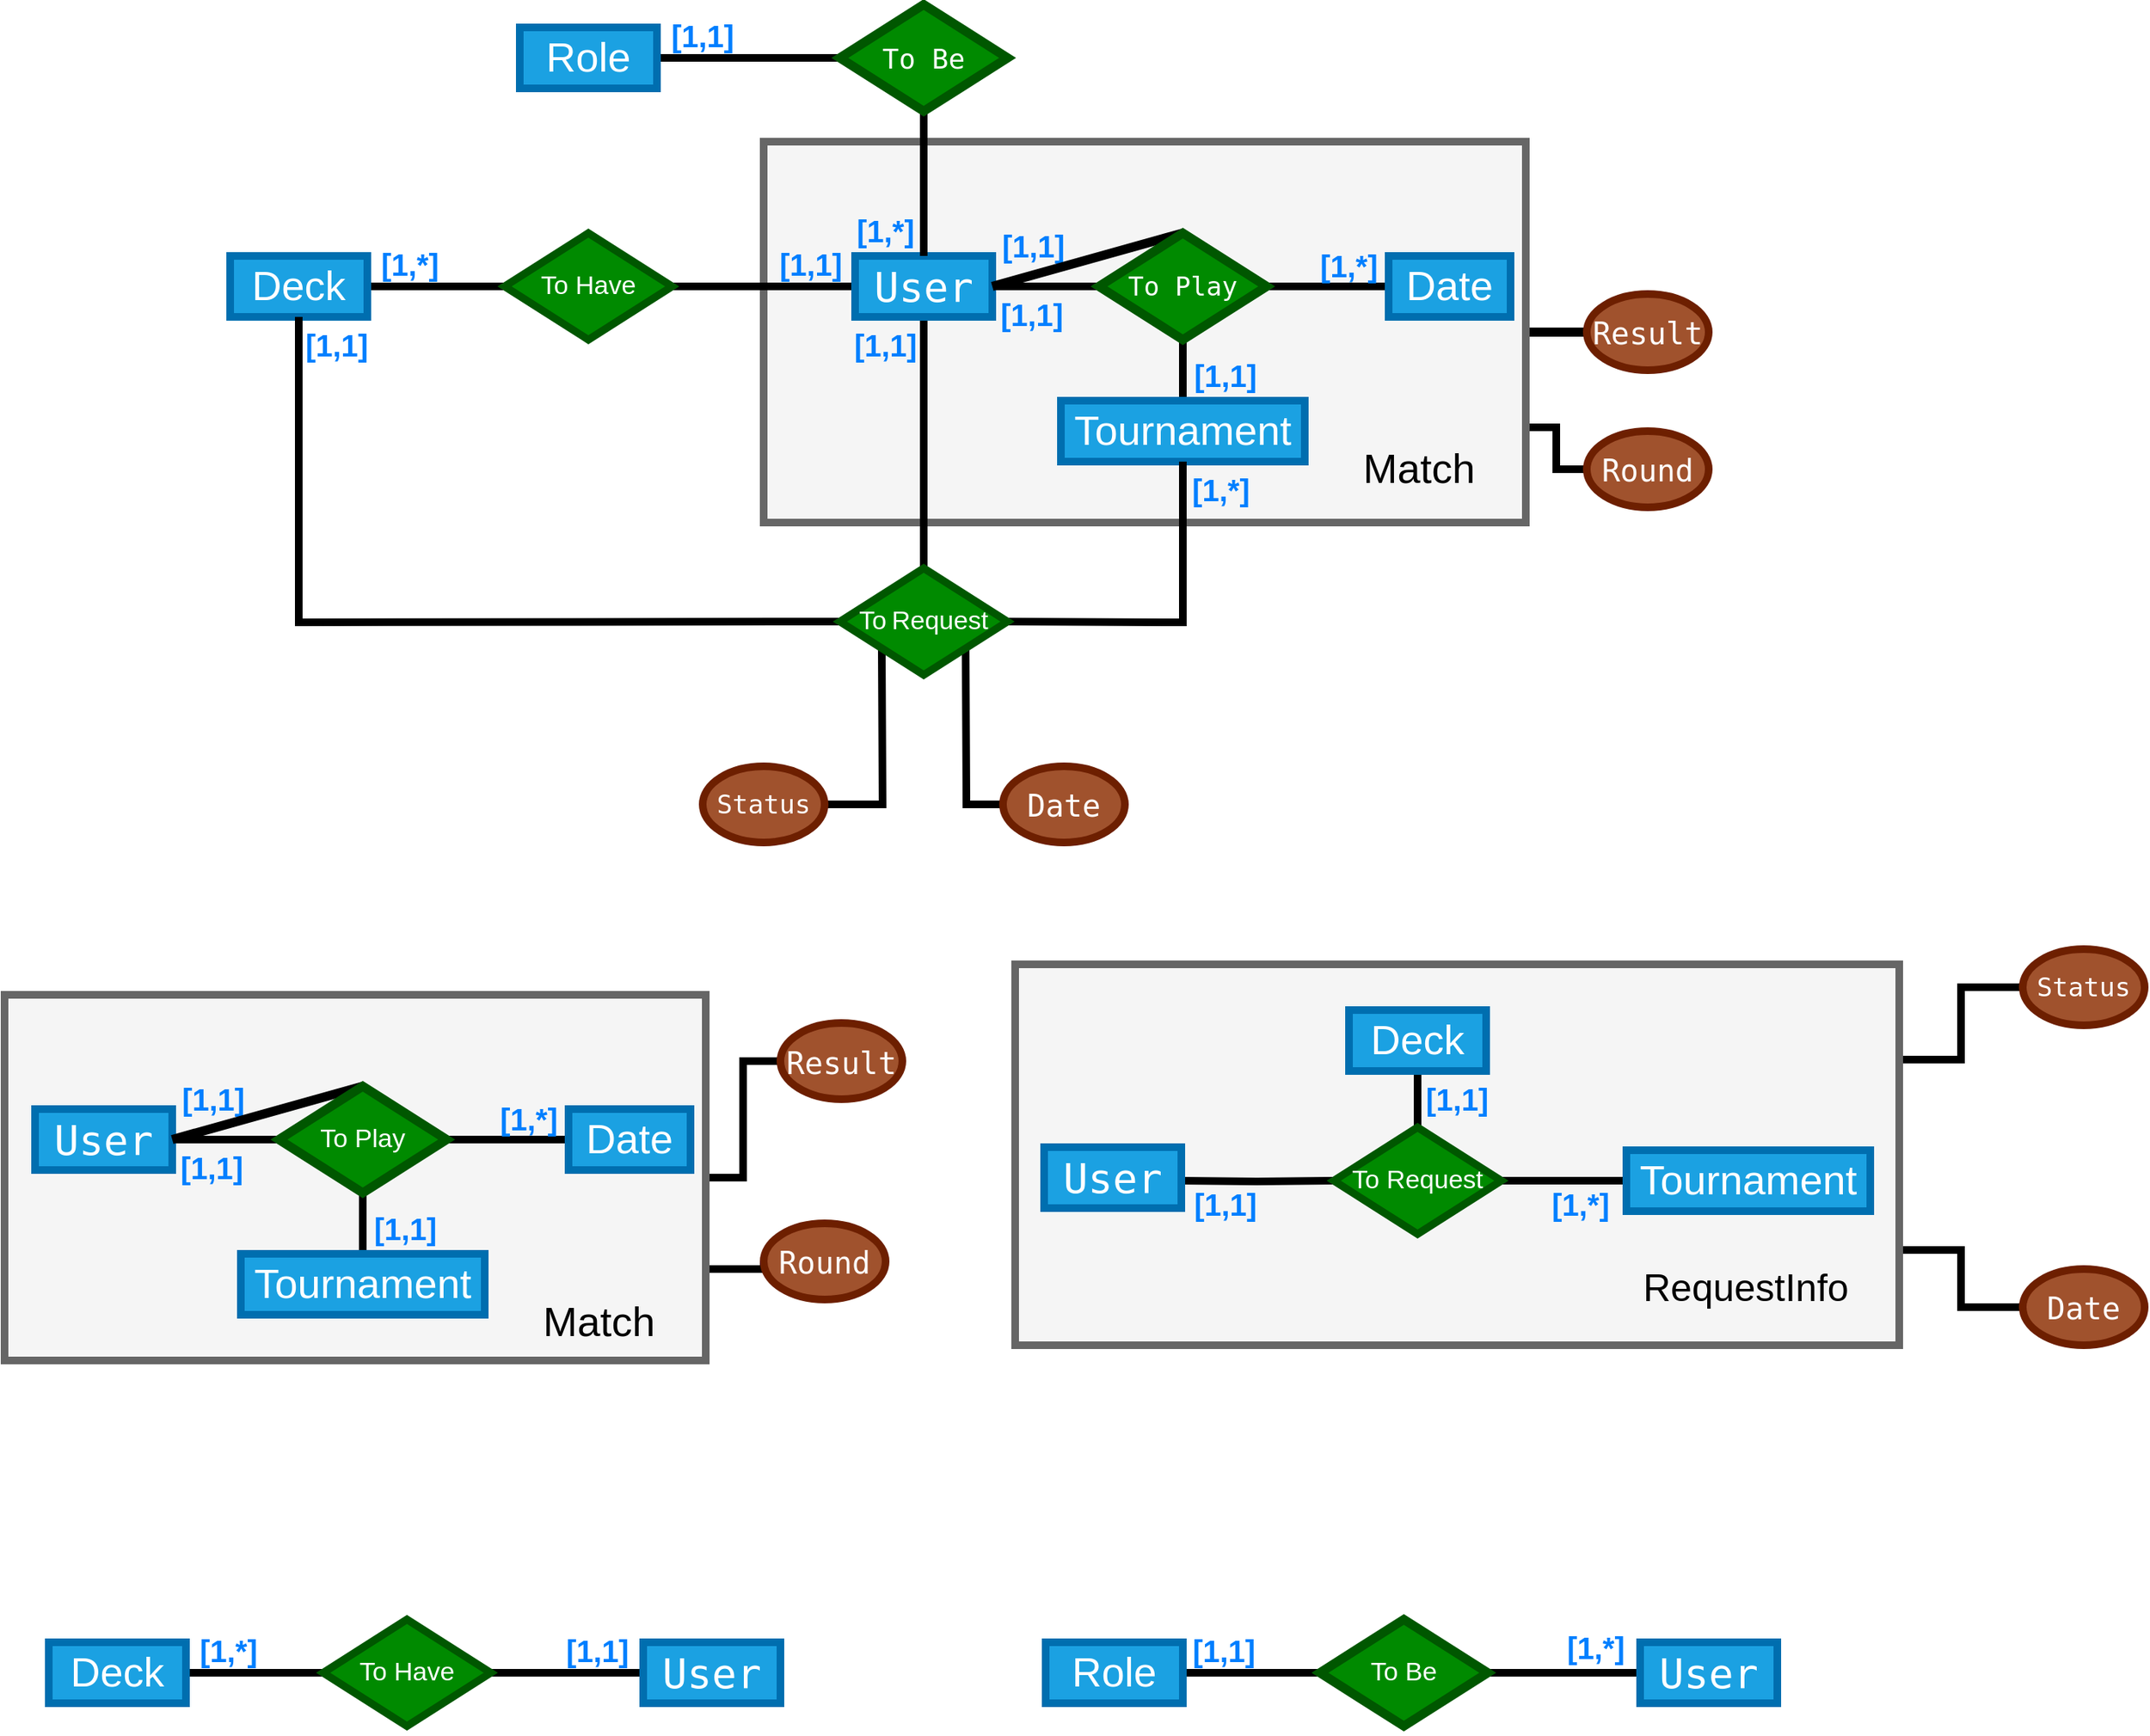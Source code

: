 <mxfile version="21.8.2" type="github">
  <diagram name="Página-1" id="507ssJq4naJnl4tNUfq0">
    <mxGraphModel dx="3405" dy="1400" grid="1" gridSize="10" guides="1" tooltips="1" connect="1" arrows="1" fold="1" page="1" pageScale="1" pageWidth="827" pageHeight="1169" math="0" shadow="0">
      <root>
        <mxCell id="0" />
        <mxCell id="1" parent="0" />
        <mxCell id="ju82WPJQELYJs9G-tPqT-4" style="edgeStyle=orthogonalEdgeStyle;rounded=0;orthogonalLoop=1;jettySize=auto;html=1;exitX=1;exitY=0.5;exitDx=0;exitDy=0;entryX=0;entryY=0.5;entryDx=0;entryDy=0;strokeWidth=6;endArrow=none;endFill=0;" parent="1" source="hcqY7P8i4j6jx_X3Lm_S-1" edge="1">
          <mxGeometry relative="1" as="geometry">
            <mxPoint x="345.0" y="315.0" as="targetPoint" />
          </mxGeometry>
        </mxCell>
        <mxCell id="ju82WPJQELYJs9G-tPqT-6" style="edgeStyle=orthogonalEdgeStyle;rounded=0;orthogonalLoop=1;jettySize=auto;html=1;exitX=1;exitY=0.75;exitDx=0;exitDy=0;entryX=0;entryY=0.5;entryDx=0;entryDy=0;strokeWidth=5;endArrow=none;endFill=0;" parent="1" source="hcqY7P8i4j6jx_X3Lm_S-1" target="hcqY7P8i4j6jx_X3Lm_S-119" edge="1">
          <mxGeometry relative="1" as="geometry" />
        </mxCell>
        <mxCell id="hcqY7P8i4j6jx_X3Lm_S-1" value="" style="rounded=0;whiteSpace=wrap;html=1;fillColor=#f5f5f5;fontColor=#333333;strokeColor=#666666;strokeWidth=5;" parent="1" vertex="1">
          <mxGeometry x="-195" y="190" width="500" height="250" as="geometry" />
        </mxCell>
        <mxCell id="hcqY7P8i4j6jx_X3Lm_S-33" style="edgeStyle=orthogonalEdgeStyle;rounded=0;orthogonalLoop=1;jettySize=auto;html=1;exitX=1;exitY=0.5;exitDx=0;exitDy=0;entryX=0;entryY=0.5;entryDx=0;entryDy=0;strokeWidth=5;endArrow=none;endFill=0;" parent="1" source="hcqY7P8i4j6jx_X3Lm_S-2" target="hcqY7P8i4j6jx_X3Lm_S-30" edge="1">
          <mxGeometry relative="1" as="geometry" />
        </mxCell>
        <mxCell id="hcqY7P8i4j6jx_X3Lm_S-2" value="&lt;font style=&quot;font-size: 27px;&quot;&gt;Deck&lt;/font&gt;" style="rounded=0;whiteSpace=wrap;html=1;fillColor=#1ba1e2;strokeColor=#006EAF;fontColor=#ffffff;strokeWidth=5;" parent="1" vertex="1">
          <mxGeometry x="-545" y="265" width="90" height="40" as="geometry" />
        </mxCell>
        <mxCell id="m84s4OXWv2M9TysQhL6w-13" value="" style="edgeStyle=orthogonalEdgeStyle;rounded=0;orthogonalLoop=1;jettySize=auto;html=1;endArrow=none;endFill=0;strokeWidth=5;" parent="1" source="hcqY7P8i4j6jx_X3Lm_S-3" target="m84s4OXWv2M9TysQhL6w-12" edge="1">
          <mxGeometry relative="1" as="geometry" />
        </mxCell>
        <mxCell id="hcqY7P8i4j6jx_X3Lm_S-3" value="&lt;font style=&quot;font-size: 27px;&quot;&gt;Tournament&lt;/font&gt;" style="rounded=0;whiteSpace=wrap;html=1;fillColor=#1ba1e2;strokeColor=#006EAF;fontColor=#ffffff;strokeWidth=5;" parent="1" vertex="1">
          <mxGeometry y="360" width="160" height="40" as="geometry" />
        </mxCell>
        <mxCell id="hcqY7P8i4j6jx_X3Lm_S-31" style="edgeStyle=orthogonalEdgeStyle;rounded=0;orthogonalLoop=1;jettySize=auto;html=1;exitX=0;exitY=0.5;exitDx=0;exitDy=0;entryX=1;entryY=0.5;entryDx=0;entryDy=0;strokeWidth=5;endArrow=none;endFill=0;" parent="1" source="hcqY7P8i4j6jx_X3Lm_S-4" target="hcqY7P8i4j6jx_X3Lm_S-30" edge="1">
          <mxGeometry relative="1" as="geometry" />
        </mxCell>
        <mxCell id="m84s4OXWv2M9TysQhL6w-10" value="" style="edgeStyle=orthogonalEdgeStyle;rounded=0;orthogonalLoop=1;jettySize=auto;html=1;endArrow=none;endFill=0;strokeWidth=5;" parent="1" source="hcqY7P8i4j6jx_X3Lm_S-4" edge="1">
          <mxGeometry relative="1" as="geometry">
            <mxPoint x="25" y="285.0" as="targetPoint" />
          </mxGeometry>
        </mxCell>
        <mxCell id="m84s4OXWv2M9TysQhL6w-28" style="edgeStyle=orthogonalEdgeStyle;rounded=0;orthogonalLoop=1;jettySize=auto;html=1;exitX=0.5;exitY=1;exitDx=0;exitDy=0;endArrow=none;endFill=0;strokeWidth=5;" parent="1" source="hcqY7P8i4j6jx_X3Lm_S-4" edge="1">
          <mxGeometry relative="1" as="geometry">
            <mxPoint x="-90" y="470" as="targetPoint" />
          </mxGeometry>
        </mxCell>
        <mxCell id="hcqY7P8i4j6jx_X3Lm_S-4" value="&lt;pre dir=&quot;ltr&quot; style=&quot;text-align: left; line-height: 100%; font-size: 27px;&quot; id=&quot;tw-target-text&quot; data-placeholder=&quot;Traducción&quot; class=&quot;tw-data-text tw-text-large tw-ta&quot;&gt;&lt;font style=&quot;font-size: 27px;&quot;&gt;User&lt;/font&gt;&lt;/pre&gt;" style="rounded=0;whiteSpace=wrap;html=1;fillColor=#1ba1e2;strokeColor=#006EAF;fontColor=#ffffff;strokeWidth=5;" parent="1" vertex="1">
          <mxGeometry x="-135" y="265" width="90" height="40" as="geometry" />
        </mxCell>
        <mxCell id="m84s4OXWv2M9TysQhL6w-8" style="edgeStyle=orthogonalEdgeStyle;rounded=0;orthogonalLoop=1;jettySize=auto;html=1;entryX=1;entryY=0.5;entryDx=0;entryDy=0;endArrow=none;endFill=0;strokeWidth=5;" parent="1" source="hcqY7P8i4j6jx_X3Lm_S-8" edge="1">
          <mxGeometry relative="1" as="geometry">
            <mxPoint x="135" y="285.0" as="targetPoint" />
          </mxGeometry>
        </mxCell>
        <mxCell id="hcqY7P8i4j6jx_X3Lm_S-8" value="&lt;font style=&quot;font-size: 27px;&quot;&gt;Date&lt;/font&gt;" style="rounded=0;whiteSpace=wrap;html=1;fillColor=#1ba1e2;strokeColor=#006EAF;fontColor=#ffffff;perimeterSpacing=0;strokeWidth=5;" parent="1" vertex="1">
          <mxGeometry x="215" y="265" width="80" height="40" as="geometry" />
        </mxCell>
        <mxCell id="hcqY7P8i4j6jx_X3Lm_S-19" style="edgeStyle=orthogonalEdgeStyle;rounded=0;orthogonalLoop=1;jettySize=auto;html=1;exitX=1;exitY=0.5;exitDx=0;exitDy=0;entryX=1;entryY=0.5;entryDx=0;entryDy=0;" parent="1" edge="1">
          <mxGeometry relative="1" as="geometry">
            <mxPoint x="150" y="285" as="sourcePoint" />
            <mxPoint x="150" y="285" as="targetPoint" />
          </mxGeometry>
        </mxCell>
        <mxCell id="hcqY7P8i4j6jx_X3Lm_S-16" style="edgeStyle=orthogonalEdgeStyle;rounded=0;orthogonalLoop=1;jettySize=auto;html=1;exitX=0.5;exitY=1;exitDx=0;exitDy=0;" parent="1" edge="1">
          <mxGeometry relative="1" as="geometry">
            <mxPoint x="95" y="320" as="sourcePoint" />
            <mxPoint x="95" y="320" as="targetPoint" />
          </mxGeometry>
        </mxCell>
        <mxCell id="hcqY7P8i4j6jx_X3Lm_S-22" style="edgeStyle=orthogonalEdgeStyle;rounded=0;orthogonalLoop=1;jettySize=auto;html=1;exitX=0.5;exitY=1;exitDx=0;exitDy=0;" parent="1" source="hcqY7P8i4j6jx_X3Lm_S-1" target="hcqY7P8i4j6jx_X3Lm_S-1" edge="1">
          <mxGeometry relative="1" as="geometry" />
        </mxCell>
        <mxCell id="hcqY7P8i4j6jx_X3Lm_S-24" value="&lt;font style=&quot;font-size: 27px;&quot;&gt;Match&lt;/font&gt;" style="text;html=1;strokeColor=none;fillColor=none;align=center;verticalAlign=middle;whiteSpace=wrap;rounded=0;" parent="1" vertex="1">
          <mxGeometry x="205" y="390" width="60" height="30" as="geometry" />
        </mxCell>
        <mxCell id="hcqY7P8i4j6jx_X3Lm_S-30" value="&lt;font style=&quot;font-size: 17px;&quot;&gt;To Have&lt;/font&gt;" style="rhombus;whiteSpace=wrap;html=1;fillColor=#008a00;fontColor=#ffffff;strokeColor=#005700;strokeWidth=5;" parent="1" vertex="1">
          <mxGeometry x="-365" y="250" width="110" height="70" as="geometry" />
        </mxCell>
        <mxCell id="m84s4OXWv2M9TysQhL6w-22" style="edgeStyle=orthogonalEdgeStyle;rounded=0;orthogonalLoop=1;jettySize=auto;html=1;exitX=1;exitY=0.5;exitDx=0;exitDy=0;entryX=0.5;entryY=1;entryDx=0;entryDy=0;endArrow=none;endFill=0;strokeWidth=5;" parent="1" target="hcqY7P8i4j6jx_X3Lm_S-3" edge="1">
          <mxGeometry relative="1" as="geometry">
            <mxPoint x="-35" y="505" as="sourcePoint" />
          </mxGeometry>
        </mxCell>
        <mxCell id="m84s4OXWv2M9TysQhL6w-27" style="edgeStyle=orthogonalEdgeStyle;rounded=0;orthogonalLoop=1;jettySize=auto;html=1;exitX=0;exitY=0.5;exitDx=0;exitDy=0;entryX=0.5;entryY=1;entryDx=0;entryDy=0;strokeWidth=5;endArrow=none;endFill=0;" parent="1" target="hcqY7P8i4j6jx_X3Lm_S-2" edge="1">
          <mxGeometry relative="1" as="geometry">
            <mxPoint x="-145" y="505" as="sourcePoint" />
          </mxGeometry>
        </mxCell>
        <mxCell id="hcqY7P8i4j6jx_X3Lm_S-119" value="&lt;pre dir=&quot;ltr&quot; style=&quot;text-align:left&quot; id=&quot;tw-target-text&quot; data-placeholder=&quot;Traducción&quot; class=&quot;tw-data-text tw-text-large tw-ta&quot;&gt;&lt;span style=&quot;font-size: 20px;&quot; lang=&quot;en&quot; class=&quot;Y2IQFc&quot;&gt;Round&lt;/span&gt;&lt;/pre&gt;" style="ellipse;whiteSpace=wrap;html=1;fillColor=#a0522d;strokeColor=#6D1F00;fontColor=#ffffff;strokeWidth=5;" parent="1" vertex="1">
          <mxGeometry x="345" y="380" width="80" height="50" as="geometry" />
        </mxCell>
        <mxCell id="ju82WPJQELYJs9G-tPqT-9" value="&lt;b&gt;&lt;font color=&quot;#007fff&quot; style=&quot;font-size: 20px;&quot;&gt;[1,1]&lt;/font&gt;&lt;/b&gt;" style="text;html=1;strokeColor=none;fillColor=none;align=center;verticalAlign=middle;whiteSpace=wrap;rounded=0;" parent="1" vertex="1">
          <mxGeometry x="-184" y="260" width="40" height="20" as="geometry" />
        </mxCell>
        <mxCell id="ju82WPJQELYJs9G-tPqT-12" value="&lt;b&gt;&lt;font color=&quot;#007fff&quot; style=&quot;font-size: 20px;&quot;&gt;[1,*]&lt;/font&gt;&lt;/b&gt;" style="text;html=1;strokeColor=none;fillColor=none;align=center;verticalAlign=middle;whiteSpace=wrap;rounded=0;" parent="1" vertex="1">
          <mxGeometry x="-447" y="260" width="40" height="20" as="geometry" />
        </mxCell>
        <mxCell id="ju82WPJQELYJs9G-tPqT-13" value="&lt;b&gt;&lt;font color=&quot;#007fff&quot; style=&quot;font-size: 20px;&quot;&gt;[1,1]&lt;/font&gt;&lt;/b&gt;" style="text;html=1;strokeColor=none;fillColor=none;align=center;verticalAlign=middle;whiteSpace=wrap;rounded=0;" parent="1" vertex="1">
          <mxGeometry x="-39" y="293" width="40" height="20" as="geometry" />
        </mxCell>
        <mxCell id="ju82WPJQELYJs9G-tPqT-14" value="&lt;b&gt;&lt;font color=&quot;#007fff&quot; style=&quot;font-size: 20px;&quot;&gt;[1,1]&lt;/font&gt;&lt;/b&gt;" style="text;html=1;strokeColor=none;fillColor=none;align=center;verticalAlign=middle;whiteSpace=wrap;rounded=0;" parent="1" vertex="1">
          <mxGeometry x="-38" y="248" width="40" height="20" as="geometry" />
        </mxCell>
        <mxCell id="ju82WPJQELYJs9G-tPqT-15" value="&lt;b&gt;&lt;font color=&quot;#007fff&quot; style=&quot;font-size: 20px;&quot;&gt;[1,*]&lt;/font&gt;&lt;/b&gt;" style="text;html=1;strokeColor=none;fillColor=none;align=center;verticalAlign=middle;whiteSpace=wrap;rounded=0;" parent="1" vertex="1">
          <mxGeometry x="169" y="258.5" width="40" height="25" as="geometry" />
        </mxCell>
        <mxCell id="ju82WPJQELYJs9G-tPqT-18" value="&lt;b&gt;&lt;font color=&quot;#007fff&quot; style=&quot;font-size: 20px;&quot;&gt;[1,1]&lt;/font&gt;&lt;/b&gt;" style="text;html=1;strokeColor=none;fillColor=none;align=center;verticalAlign=middle;whiteSpace=wrap;rounded=0;" parent="1" vertex="1">
          <mxGeometry x="88" y="333" width="40" height="20" as="geometry" />
        </mxCell>
        <mxCell id="m84s4OXWv2M9TysQhL6w-11" value="" style="endArrow=none;html=1;rounded=0;entryX=0.5;entryY=0;entryDx=0;entryDy=0;exitX=1;exitY=0.5;exitDx=0;exitDy=0;targetPerimeterSpacing=1;strokeWidth=6;endSize=5;" parent="1" source="hcqY7P8i4j6jx_X3Lm_S-4" edge="1">
          <mxGeometry width="50" height="50" relative="1" as="geometry">
            <mxPoint x="45" y="330" as="sourcePoint" />
            <mxPoint x="80" y="250.0" as="targetPoint" />
          </mxGeometry>
        </mxCell>
        <mxCell id="m84s4OXWv2M9TysQhL6w-12" value="&lt;pre dir=&quot;ltr&quot; style=&quot;text-align: left; font-size: 17px;&quot; id=&quot;tw-target-text&quot; data-placeholder=&quot;Traducción&quot; class=&quot;tw-data-text tw-text-large tw-ta&quot;&gt;To Play&lt;/pre&gt;" style="rhombus;whiteSpace=wrap;html=1;fillColor=#008a00;fontColor=#ffffff;strokeColor=#005700;strokeWidth=6;" parent="1" vertex="1">
          <mxGeometry x="25" y="250" width="110" height="70" as="geometry" />
        </mxCell>
        <mxCell id="m84s4OXWv2M9TysQhL6w-19" value="" style="edgeStyle=orthogonalEdgeStyle;rounded=0;orthogonalLoop=1;jettySize=auto;html=1;endSize=10;endArrow=none;endFill=0;strokeWidth=5;" parent="1" source="m84s4OXWv2M9TysQhL6w-15" target="m84s4OXWv2M9TysQhL6w-17" edge="1">
          <mxGeometry relative="1" as="geometry" />
        </mxCell>
        <mxCell id="m84s4OXWv2M9TysQhL6w-15" value="&lt;font style=&quot;font-size: 27px;&quot;&gt;Role&lt;/font&gt;" style="rounded=0;whiteSpace=wrap;html=1;fillColor=#1ba1e2;strokeColor=#006EAF;fontColor=#ffffff;strokeWidth=5;" parent="1" vertex="1">
          <mxGeometry x="-355" y="115" width="90" height="40" as="geometry" />
        </mxCell>
        <mxCell id="m84s4OXWv2M9TysQhL6w-18" value="" style="edgeStyle=orthogonalEdgeStyle;rounded=0;orthogonalLoop=1;jettySize=auto;html=1;strokeWidth=5;endArrow=none;endFill=0;" parent="1" source="m84s4OXWv2M9TysQhL6w-17" target="hcqY7P8i4j6jx_X3Lm_S-4" edge="1">
          <mxGeometry relative="1" as="geometry" />
        </mxCell>
        <mxCell id="m84s4OXWv2M9TysQhL6w-17" value="&lt;pre dir=&quot;ltr&quot; style=&quot;text-align:left&quot; id=&quot;tw-target-text&quot; data-placeholder=&quot;Traducción&quot; class=&quot;tw-data-text tw-text-large tw-ta&quot;&gt;&lt;font style=&quot;font-size: 18px;&quot;&gt;To Be&lt;/font&gt;&lt;/pre&gt;" style="rhombus;whiteSpace=wrap;html=1;fillColor=#008a00;fontColor=#ffffff;strokeColor=#005700;strokeWidth=6;" parent="1" vertex="1">
          <mxGeometry x="-145" y="100" width="110" height="70" as="geometry" />
        </mxCell>
        <mxCell id="m84s4OXWv2M9TysQhL6w-32" value="&lt;pre dir=&quot;ltr&quot; style=&quot;text-align: left; font-size: 11px;&quot; id=&quot;tw-target-text&quot; data-placeholder=&quot;Traducción&quot; class=&quot;tw-data-text tw-text-large tw-ta&quot;&gt;&lt;font style=&quot;font-size: 20px;&quot;&gt;Result&lt;/font&gt;&lt;/pre&gt;" style="ellipse;whiteSpace=wrap;html=1;fillColor=#a0522d;strokeColor=#6D1F00;fontColor=#ffffff;strokeWidth=5;" parent="1" vertex="1">
          <mxGeometry x="345" y="290" width="80" height="50" as="geometry" />
        </mxCell>
        <mxCell id="m84s4OXWv2M9TysQhL6w-40" style="edgeStyle=orthogonalEdgeStyle;rounded=0;orthogonalLoop=1;jettySize=auto;html=1;exitX=0;exitY=0.5;exitDx=0;exitDy=0;entryX=1;entryY=1;entryDx=0;entryDy=0;strokeWidth=5;endArrow=none;endFill=0;" parent="1" source="m84s4OXWv2M9TysQhL6w-33" edge="1">
          <mxGeometry relative="1" as="geometry">
            <mxPoint x="-62.5" y="522.5" as="targetPoint" />
          </mxGeometry>
        </mxCell>
        <mxCell id="m84s4OXWv2M9TysQhL6w-33" value="&lt;pre dir=&quot;ltr&quot; style=&quot;text-align: left; font-size: 11px;&quot; id=&quot;tw-target-text&quot; data-placeholder=&quot;Traducción&quot; class=&quot;tw-data-text tw-text-large tw-ta&quot;&gt;&lt;font style=&quot;font-size: 20px;&quot;&gt;Date&lt;/font&gt;&lt;/pre&gt;" style="ellipse;whiteSpace=wrap;html=1;fillColor=#a0522d;strokeColor=#6D1F00;fontColor=#ffffff;strokeWidth=5;" parent="1" vertex="1">
          <mxGeometry x="-38" y="600" width="80" height="50" as="geometry" />
        </mxCell>
        <mxCell id="m84s4OXWv2M9TysQhL6w-39" style="edgeStyle=orthogonalEdgeStyle;rounded=0;orthogonalLoop=1;jettySize=auto;html=1;exitX=1;exitY=0.5;exitDx=0;exitDy=0;entryX=0;entryY=1;entryDx=0;entryDy=0;endArrow=none;endFill=0;strokeWidth=5;" parent="1" source="m84s4OXWv2M9TysQhL6w-36" edge="1">
          <mxGeometry relative="1" as="geometry">
            <mxPoint x="-117.5" y="522.5" as="targetPoint" />
          </mxGeometry>
        </mxCell>
        <mxCell id="m84s4OXWv2M9TysQhL6w-36" value="&lt;pre dir=&quot;ltr&quot; style=&quot;text-align: left; font-size: 11px;&quot; id=&quot;tw-target-text&quot; data-placeholder=&quot;Traducción&quot; class=&quot;tw-data-text tw-text-large tw-ta&quot;&gt;&lt;font style=&quot;font-size: 17px;&quot;&gt;Status&lt;/font&gt;&lt;br&gt;&lt;/pre&gt;" style="ellipse;whiteSpace=wrap;html=1;fillColor=#a0522d;strokeColor=#6D1F00;fontColor=#ffffff;strokeWidth=5;" parent="1" vertex="1">
          <mxGeometry x="-235" y="600" width="80" height="50" as="geometry" />
        </mxCell>
        <mxCell id="m84s4OXWv2M9TysQhL6w-41" value="&lt;font style=&quot;font-size: 17px;&quot;&gt;To&lt;/font&gt; &lt;font style=&quot;font-size: 17px;&quot;&gt;Request&lt;/font&gt; " style="rhombus;whiteSpace=wrap;html=1;fillColor=#008a00;fontColor=#ffffff;strokeColor=#005700;strokeWidth=5;" parent="1" vertex="1">
          <mxGeometry x="-145" y="470" width="110" height="70" as="geometry" />
        </mxCell>
        <mxCell id="m84s4OXWv2M9TysQhL6w-42" value="&lt;b&gt;&lt;font color=&quot;#007fff&quot; style=&quot;font-size: 20px;&quot;&gt;[1,1]&lt;/font&gt;&lt;/b&gt;" style="text;html=1;strokeColor=none;fillColor=none;align=center;verticalAlign=middle;whiteSpace=wrap;rounded=0;" parent="1" vertex="1">
          <mxGeometry x="-255" y="110" width="40" height="20" as="geometry" />
        </mxCell>
        <mxCell id="m84s4OXWv2M9TysQhL6w-43" value="&lt;b&gt;&lt;font color=&quot;#007fff&quot; style=&quot;font-size: 20px;&quot;&gt;[1,*]&lt;/font&gt;&lt;/b&gt;" style="text;html=1;strokeColor=none;fillColor=none;align=center;verticalAlign=middle;whiteSpace=wrap;rounded=0;" parent="1" vertex="1">
          <mxGeometry x="-135" y="235" width="40" height="25" as="geometry" />
        </mxCell>
        <mxCell id="m84s4OXWv2M9TysQhL6w-44" value="&lt;b&gt;&lt;font color=&quot;#007fff&quot; style=&quot;font-size: 20px;&quot;&gt;[1,1]&lt;/font&gt;&lt;/b&gt;" style="text;html=1;strokeColor=none;fillColor=none;align=center;verticalAlign=middle;whiteSpace=wrap;rounded=0;" parent="1" vertex="1">
          <mxGeometry x="-135" y="313" width="40" height="20" as="geometry" />
        </mxCell>
        <mxCell id="m84s4OXWv2M9TysQhL6w-45" value="&lt;b&gt;&lt;font color=&quot;#007fff&quot; style=&quot;font-size: 20px;&quot;&gt;[1,*]&lt;/font&gt;&lt;/b&gt;" style="text;html=1;strokeColor=none;fillColor=none;align=center;verticalAlign=middle;whiteSpace=wrap;rounded=0;" parent="1" vertex="1">
          <mxGeometry x="85" y="405" width="40" height="25" as="geometry" />
        </mxCell>
        <mxCell id="m84s4OXWv2M9TysQhL6w-46" value="&lt;b&gt;&lt;font color=&quot;#007fff&quot; style=&quot;font-size: 20px;&quot;&gt;[1,1]&lt;/font&gt;&lt;/b&gt;" style="text;html=1;strokeColor=none;fillColor=none;align=center;verticalAlign=middle;whiteSpace=wrap;rounded=0;" parent="1" vertex="1">
          <mxGeometry x="-495" y="313" width="40" height="20" as="geometry" />
        </mxCell>
        <mxCell id="m84s4OXWv2M9TysQhL6w-51" style="edgeStyle=orthogonalEdgeStyle;rounded=0;orthogonalLoop=1;jettySize=auto;html=1;exitX=1;exitY=0.75;exitDx=0;exitDy=0;entryX=0;entryY=0.5;entryDx=0;entryDy=0;strokeWidth=5;endArrow=none;endFill=0;" parent="1" source="m84s4OXWv2M9TysQhL6w-52" target="m84s4OXWv2M9TysQhL6w-64" edge="1">
          <mxGeometry relative="1" as="geometry" />
        </mxCell>
        <mxCell id="m84s4OXWv2M9TysQhL6w-78" value="" style="edgeStyle=orthogonalEdgeStyle;rounded=0;orthogonalLoop=1;jettySize=auto;html=1;strokeWidth=5;endArrow=none;endFill=0;" parent="1" source="m84s4OXWv2M9TysQhL6w-52" target="m84s4OXWv2M9TysQhL6w-72" edge="1">
          <mxGeometry relative="1" as="geometry" />
        </mxCell>
        <mxCell id="m84s4OXWv2M9TysQhL6w-52" value="" style="rounded=0;whiteSpace=wrap;html=1;fillColor=#f5f5f5;fontColor=#333333;strokeColor=#666666;strokeWidth=5;" parent="1" vertex="1">
          <mxGeometry x="-693" y="750" width="460" height="240" as="geometry" />
        </mxCell>
        <mxCell id="m84s4OXWv2M9TysQhL6w-53" value="" style="edgeStyle=orthogonalEdgeStyle;rounded=0;orthogonalLoop=1;jettySize=auto;html=1;endArrow=none;endFill=0;strokeWidth=5;" parent="1" source="m84s4OXWv2M9TysQhL6w-54" target="m84s4OXWv2M9TysQhL6w-71" edge="1">
          <mxGeometry relative="1" as="geometry" />
        </mxCell>
        <mxCell id="m84s4OXWv2M9TysQhL6w-54" value="&lt;font style=&quot;font-size: 27px;&quot;&gt;Tournament&lt;/font&gt;" style="rounded=0;whiteSpace=wrap;html=1;fillColor=#1ba1e2;strokeColor=#006EAF;fontColor=#ffffff;strokeWidth=5;" parent="1" vertex="1">
          <mxGeometry x="-538" y="920" width="160" height="40" as="geometry" />
        </mxCell>
        <mxCell id="m84s4OXWv2M9TysQhL6w-55" value="" style="edgeStyle=orthogonalEdgeStyle;rounded=0;orthogonalLoop=1;jettySize=auto;html=1;endArrow=none;endFill=0;strokeWidth=5;" parent="1" source="m84s4OXWv2M9TysQhL6w-56" edge="1">
          <mxGeometry relative="1" as="geometry">
            <mxPoint x="-513" y="845" as="targetPoint" />
          </mxGeometry>
        </mxCell>
        <mxCell id="m84s4OXWv2M9TysQhL6w-56" value="&lt;pre dir=&quot;ltr&quot; style=&quot;text-align: left; line-height: 100%; font-size: 27px;&quot; id=&quot;tw-target-text&quot; data-placeholder=&quot;Traducción&quot; class=&quot;tw-data-text tw-text-large tw-ta&quot;&gt;&lt;font style=&quot;font-size: 27px;&quot;&gt;User&lt;/font&gt;&lt;/pre&gt;" style="rounded=0;whiteSpace=wrap;html=1;fillColor=#1ba1e2;strokeColor=#006EAF;fontColor=#ffffff;strokeWidth=5;" parent="1" vertex="1">
          <mxGeometry x="-673" y="825" width="90" height="40" as="geometry" />
        </mxCell>
        <mxCell id="m84s4OXWv2M9TysQhL6w-57" style="edgeStyle=orthogonalEdgeStyle;rounded=0;orthogonalLoop=1;jettySize=auto;html=1;entryX=1;entryY=0.5;entryDx=0;entryDy=0;endArrow=none;endFill=0;strokeWidth=5;" parent="1" source="m84s4OXWv2M9TysQhL6w-58" edge="1">
          <mxGeometry relative="1" as="geometry">
            <mxPoint x="-403" y="845" as="targetPoint" />
          </mxGeometry>
        </mxCell>
        <mxCell id="m84s4OXWv2M9TysQhL6w-58" value="&lt;font style=&quot;font-size: 27px;&quot;&gt;Date&lt;/font&gt;" style="rounded=0;whiteSpace=wrap;html=1;fillColor=#1ba1e2;strokeColor=#006EAF;fontColor=#ffffff;perimeterSpacing=0;strokeWidth=5;" parent="1" vertex="1">
          <mxGeometry x="-323" y="825" width="80" height="40" as="geometry" />
        </mxCell>
        <mxCell id="m84s4OXWv2M9TysQhL6w-59" style="edgeStyle=orthogonalEdgeStyle;rounded=0;orthogonalLoop=1;jettySize=auto;html=1;exitX=1;exitY=0.5;exitDx=0;exitDy=0;entryX=1;entryY=0.5;entryDx=0;entryDy=0;" parent="1" edge="1">
          <mxGeometry relative="1" as="geometry">
            <mxPoint x="-388" y="845" as="sourcePoint" />
            <mxPoint x="-388" y="845" as="targetPoint" />
          </mxGeometry>
        </mxCell>
        <mxCell id="m84s4OXWv2M9TysQhL6w-60" style="edgeStyle=orthogonalEdgeStyle;rounded=0;orthogonalLoop=1;jettySize=auto;html=1;exitX=0.5;exitY=1;exitDx=0;exitDy=0;" parent="1" edge="1">
          <mxGeometry relative="1" as="geometry">
            <mxPoint x="-443" y="880" as="sourcePoint" />
            <mxPoint x="-443" y="880" as="targetPoint" />
          </mxGeometry>
        </mxCell>
        <mxCell id="m84s4OXWv2M9TysQhL6w-61" style="edgeStyle=orthogonalEdgeStyle;rounded=0;orthogonalLoop=1;jettySize=auto;html=1;exitX=0.5;exitY=1;exitDx=0;exitDy=0;" parent="1" source="m84s4OXWv2M9TysQhL6w-52" target="m84s4OXWv2M9TysQhL6w-52" edge="1">
          <mxGeometry relative="1" as="geometry" />
        </mxCell>
        <mxCell id="m84s4OXWv2M9TysQhL6w-62" value="&lt;font style=&quot;font-size: 27px;&quot;&gt;Match&lt;/font&gt;" style="text;html=1;strokeColor=none;fillColor=none;align=center;verticalAlign=middle;whiteSpace=wrap;rounded=0;" parent="1" vertex="1">
          <mxGeometry x="-333" y="950" width="60" height="30" as="geometry" />
        </mxCell>
        <mxCell id="m84s4OXWv2M9TysQhL6w-64" value="&lt;pre dir=&quot;ltr&quot; style=&quot;text-align:left&quot; id=&quot;tw-target-text&quot; data-placeholder=&quot;Traducción&quot; class=&quot;tw-data-text tw-text-large tw-ta&quot;&gt;&lt;span style=&quot;font-size: 20px;&quot; lang=&quot;en&quot; class=&quot;Y2IQFc&quot;&gt;Round&lt;/span&gt;&lt;/pre&gt;" style="ellipse;whiteSpace=wrap;html=1;fillColor=#a0522d;strokeColor=#6D1F00;fontColor=#ffffff;strokeWidth=5;" parent="1" vertex="1">
          <mxGeometry x="-195" y="900" width="80" height="50" as="geometry" />
        </mxCell>
        <mxCell id="m84s4OXWv2M9TysQhL6w-66" value="&lt;b&gt;&lt;font color=&quot;#007fff&quot; style=&quot;font-size: 20px;&quot;&gt;[1,1]&lt;/font&gt;&lt;/b&gt;" style="text;html=1;strokeColor=none;fillColor=none;align=center;verticalAlign=middle;whiteSpace=wrap;rounded=0;" parent="1" vertex="1">
          <mxGeometry x="-577" y="853" width="40" height="20" as="geometry" />
        </mxCell>
        <mxCell id="m84s4OXWv2M9TysQhL6w-67" value="&lt;b&gt;&lt;font color=&quot;#007fff&quot; style=&quot;font-size: 20px;&quot;&gt;[1,1]&lt;/font&gt;&lt;/b&gt;" style="text;html=1;strokeColor=none;fillColor=none;align=center;verticalAlign=middle;whiteSpace=wrap;rounded=0;" parent="1" vertex="1">
          <mxGeometry x="-576" y="808" width="40" height="20" as="geometry" />
        </mxCell>
        <mxCell id="m84s4OXWv2M9TysQhL6w-68" value="&lt;b&gt;&lt;font color=&quot;#007fff&quot; style=&quot;font-size: 20px;&quot;&gt;[1,*]&lt;/font&gt;&lt;/b&gt;" style="text;html=1;strokeColor=none;fillColor=none;align=center;verticalAlign=middle;whiteSpace=wrap;rounded=0;" parent="1" vertex="1">
          <mxGeometry x="-369" y="818.5" width="40" height="25" as="geometry" />
        </mxCell>
        <mxCell id="m84s4OXWv2M9TysQhL6w-69" value="&lt;b&gt;&lt;font color=&quot;#007fff&quot; style=&quot;font-size: 20px;&quot;&gt;[1,1]&lt;/font&gt;&lt;/b&gt;" style="text;html=1;strokeColor=none;fillColor=none;align=center;verticalAlign=middle;whiteSpace=wrap;rounded=0;" parent="1" vertex="1">
          <mxGeometry x="-450" y="893" width="40" height="20" as="geometry" />
        </mxCell>
        <mxCell id="m84s4OXWv2M9TysQhL6w-70" value="" style="endArrow=none;html=1;rounded=0;entryX=0.5;entryY=0;entryDx=0;entryDy=0;exitX=1;exitY=0.5;exitDx=0;exitDy=0;targetPerimeterSpacing=1;strokeWidth=6;endSize=5;" parent="1" source="m84s4OXWv2M9TysQhL6w-56" edge="1">
          <mxGeometry width="50" height="50" relative="1" as="geometry">
            <mxPoint x="-493" y="890" as="sourcePoint" />
            <mxPoint x="-458" y="810" as="targetPoint" />
          </mxGeometry>
        </mxCell>
        <mxCell id="m84s4OXWv2M9TysQhL6w-71" value="&lt;font style=&quot;font-size: 17px;&quot;&gt;To Play&lt;/font&gt;" style="rhombus;whiteSpace=wrap;html=1;fillColor=#008a00;fontColor=#ffffff;strokeColor=#005700;strokeWidth=6;" parent="1" vertex="1">
          <mxGeometry x="-513" y="810" width="110" height="70" as="geometry" />
        </mxCell>
        <mxCell id="m84s4OXWv2M9TysQhL6w-72" value="&lt;pre dir=&quot;ltr&quot; style=&quot;text-align: left; font-size: 11px;&quot; id=&quot;tw-target-text&quot; data-placeholder=&quot;Traducción&quot; class=&quot;tw-data-text tw-text-large tw-ta&quot;&gt;&lt;font style=&quot;font-size: 20px;&quot;&gt;Result&lt;/font&gt;&lt;/pre&gt;" style="ellipse;whiteSpace=wrap;html=1;fillColor=#a0522d;strokeColor=#6D1F00;fontColor=#ffffff;strokeWidth=5;" parent="1" vertex="1">
          <mxGeometry x="-184" y="768.5" width="80" height="50" as="geometry" />
        </mxCell>
        <mxCell id="m84s4OXWv2M9TysQhL6w-189" style="edgeStyle=orthogonalEdgeStyle;rounded=0;orthogonalLoop=1;jettySize=auto;html=1;exitX=0;exitY=0.5;exitDx=0;exitDy=0;entryX=1;entryY=0.75;entryDx=0;entryDy=0;strokeWidth=5;endArrow=none;endFill=0;" parent="1" source="m84s4OXWv2M9TysQhL6w-133" target="m84s4OXWv2M9TysQhL6w-154" edge="1">
          <mxGeometry relative="1" as="geometry" />
        </mxCell>
        <mxCell id="m84s4OXWv2M9TysQhL6w-133" value="&lt;pre dir=&quot;ltr&quot; style=&quot;text-align: left; font-size: 11px;&quot; id=&quot;tw-target-text&quot; data-placeholder=&quot;Traducción&quot; class=&quot;tw-data-text tw-text-large tw-ta&quot;&gt;&lt;font style=&quot;font-size: 20px;&quot;&gt;Date&lt;/font&gt;&lt;/pre&gt;" style="ellipse;whiteSpace=wrap;html=1;fillColor=#a0522d;strokeColor=#6D1F00;fontColor=#ffffff;strokeWidth=5;" parent="1" vertex="1">
          <mxGeometry x="631" y="930" width="80" height="50" as="geometry" />
        </mxCell>
        <mxCell id="m84s4OXWv2M9TysQhL6w-188" style="edgeStyle=orthogonalEdgeStyle;rounded=0;orthogonalLoop=1;jettySize=auto;html=1;exitX=0;exitY=0.5;exitDx=0;exitDy=0;entryX=1;entryY=0.25;entryDx=0;entryDy=0;strokeWidth=5;endArrow=none;endFill=0;" parent="1" source="m84s4OXWv2M9TysQhL6w-135" target="m84s4OXWv2M9TysQhL6w-154" edge="1">
          <mxGeometry relative="1" as="geometry" />
        </mxCell>
        <mxCell id="m84s4OXWv2M9TysQhL6w-135" value="&lt;pre dir=&quot;ltr&quot; style=&quot;text-align: left; font-size: 11px;&quot; id=&quot;tw-target-text&quot; data-placeholder=&quot;Traducción&quot; class=&quot;tw-data-text tw-text-large tw-ta&quot;&gt;&lt;font style=&quot;font-size: 17px;&quot;&gt;Status&lt;/font&gt;&lt;br&gt;&lt;/pre&gt;" style="ellipse;whiteSpace=wrap;html=1;fillColor=#a0522d;strokeColor=#6D1F00;fontColor=#ffffff;strokeWidth=5;" parent="1" vertex="1">
          <mxGeometry x="631" y="720" width="80" height="50" as="geometry" />
        </mxCell>
        <mxCell id="m84s4OXWv2M9TysQhL6w-154" value="" style="rounded=0;whiteSpace=wrap;html=1;fillColor=#f5f5f5;fontColor=#333333;strokeColor=#666666;strokeWidth=5;" parent="1" vertex="1">
          <mxGeometry x="-30" y="730" width="580" height="250" as="geometry" />
        </mxCell>
        <mxCell id="m84s4OXWv2M9TysQhL6w-163" style="edgeStyle=orthogonalEdgeStyle;rounded=0;orthogonalLoop=1;jettySize=auto;html=1;exitX=0.5;exitY=1;exitDx=0;exitDy=0;" parent="1" source="m84s4OXWv2M9TysQhL6w-154" target="m84s4OXWv2M9TysQhL6w-154" edge="1">
          <mxGeometry relative="1" as="geometry" />
        </mxCell>
        <mxCell id="m84s4OXWv2M9TysQhL6w-174" value="" style="edgeStyle=orthogonalEdgeStyle;rounded=0;orthogonalLoop=1;jettySize=auto;html=1;strokeWidth=5;endArrow=none;endFill=0;" parent="1" target="m84s4OXWv2M9TysQhL6w-181" edge="1">
          <mxGeometry relative="1" as="geometry">
            <mxPoint x="77.0" y="872.037" as="sourcePoint" />
          </mxGeometry>
        </mxCell>
        <mxCell id="m84s4OXWv2M9TysQhL6w-176" value="" style="edgeStyle=orthogonalEdgeStyle;rounded=0;orthogonalLoop=1;jettySize=auto;html=1;strokeWidth=5;endArrow=none;endFill=0;" parent="1" source="m84s4OXWv2M9TysQhL6w-177" target="m84s4OXWv2M9TysQhL6w-181" edge="1">
          <mxGeometry relative="1" as="geometry" />
        </mxCell>
        <mxCell id="m84s4OXWv2M9TysQhL6w-177" value="&lt;font style=&quot;font-size: 27px;&quot;&gt;Tournament&lt;/font&gt;" style="rounded=0;whiteSpace=wrap;html=1;fillColor=#1ba1e2;strokeColor=#006EAF;fontColor=#ffffff;strokeWidth=5;" parent="1" vertex="1">
          <mxGeometry x="371" y="852" width="160" height="40" as="geometry" />
        </mxCell>
        <mxCell id="m84s4OXWv2M9TysQhL6w-180" style="edgeStyle=orthogonalEdgeStyle;rounded=0;orthogonalLoop=1;jettySize=auto;html=1;exitX=0.5;exitY=1;exitDx=0;exitDy=0;" parent="1" edge="1">
          <mxGeometry relative="1" as="geometry">
            <mxPoint x="371" y="806.5" as="sourcePoint" />
            <mxPoint x="371" y="806.5" as="targetPoint" />
          </mxGeometry>
        </mxCell>
        <mxCell id="OIhTahyZ610Ylq-gmsro-2" value="" style="edgeStyle=orthogonalEdgeStyle;rounded=0;orthogonalLoop=1;jettySize=auto;html=1;strokeWidth=5;endArrow=none;endFill=0;" parent="1" source="m84s4OXWv2M9TysQhL6w-181" target="OIhTahyZ610Ylq-gmsro-1" edge="1">
          <mxGeometry relative="1" as="geometry" />
        </mxCell>
        <mxCell id="m84s4OXWv2M9TysQhL6w-181" value="&lt;font style=&quot;font-size: 17px;&quot;&gt;To Request&lt;/font&gt; " style="rhombus;whiteSpace=wrap;html=1;fillColor=#008a00;fontColor=#ffffff;strokeColor=#005700;strokeWidth=5;" parent="1" vertex="1">
          <mxGeometry x="179" y="837" width="110" height="70" as="geometry" />
        </mxCell>
        <mxCell id="m84s4OXWv2M9TysQhL6w-182" value="&lt;b&gt;&lt;font color=&quot;#007fff&quot; style=&quot;font-size: 20px;&quot;&gt;[1,1]&lt;/font&gt;&lt;/b&gt;" style="text;html=1;strokeColor=none;fillColor=none;align=center;verticalAlign=middle;whiteSpace=wrap;rounded=0;" parent="1" vertex="1">
          <mxGeometry x="88" y="876.5" width="40" height="20" as="geometry" />
        </mxCell>
        <mxCell id="m84s4OXWv2M9TysQhL6w-183" value="&lt;b&gt;&lt;font color=&quot;#007fff&quot; style=&quot;font-size: 20px;&quot;&gt;[1,*]&lt;/font&gt;&lt;/b&gt;" style="text;html=1;strokeColor=none;fillColor=none;align=center;verticalAlign=middle;whiteSpace=wrap;rounded=0;" parent="1" vertex="1">
          <mxGeometry x="321" y="874" width="40" height="25" as="geometry" />
        </mxCell>
        <mxCell id="m84s4OXWv2M9TysQhL6w-190" value="&lt;font style=&quot;font-size: 25px;&quot;&gt;RequestInfo&lt;/font&gt;" style="text;whiteSpace=wrap;html=1;" parent="1" vertex="1">
          <mxGeometry x="380" y="920" width="110" height="30" as="geometry" />
        </mxCell>
        <mxCell id="m84s4OXWv2M9TysQhL6w-191" style="edgeStyle=orthogonalEdgeStyle;rounded=0;orthogonalLoop=1;jettySize=auto;html=1;exitX=1;exitY=0.5;exitDx=0;exitDy=0;entryX=0;entryY=0.5;entryDx=0;entryDy=0;strokeWidth=5;endArrow=none;endFill=0;" parent="1" source="m84s4OXWv2M9TysQhL6w-192" target="m84s4OXWv2M9TysQhL6w-195" edge="1">
          <mxGeometry relative="1" as="geometry" />
        </mxCell>
        <mxCell id="m84s4OXWv2M9TysQhL6w-192" value="&lt;font style=&quot;font-size: 27px;&quot;&gt;Deck&lt;/font&gt;" style="rounded=0;whiteSpace=wrap;html=1;fillColor=#1ba1e2;strokeColor=#006EAF;fontColor=#ffffff;strokeWidth=5;" parent="1" vertex="1">
          <mxGeometry x="-664" y="1175" width="90" height="40" as="geometry" />
        </mxCell>
        <mxCell id="m84s4OXWv2M9TysQhL6w-193" style="edgeStyle=orthogonalEdgeStyle;rounded=0;orthogonalLoop=1;jettySize=auto;html=1;exitX=0;exitY=0.5;exitDx=0;exitDy=0;entryX=1;entryY=0.5;entryDx=0;entryDy=0;strokeWidth=5;endArrow=none;endFill=0;" parent="1" source="m84s4OXWv2M9TysQhL6w-194" target="m84s4OXWv2M9TysQhL6w-195" edge="1">
          <mxGeometry relative="1" as="geometry" />
        </mxCell>
        <mxCell id="m84s4OXWv2M9TysQhL6w-194" value="&lt;pre dir=&quot;ltr&quot; style=&quot;text-align: left; line-height: 100%; font-size: 27px;&quot; id=&quot;tw-target-text&quot; data-placeholder=&quot;Traducción&quot; class=&quot;tw-data-text tw-text-large tw-ta&quot;&gt;&lt;font style=&quot;font-size: 27px;&quot;&gt;User&lt;/font&gt;&lt;/pre&gt;" style="rounded=0;whiteSpace=wrap;html=1;fillColor=#1ba1e2;strokeColor=#006EAF;fontColor=#ffffff;strokeWidth=5;" parent="1" vertex="1">
          <mxGeometry x="-274" y="1175" width="90" height="40" as="geometry" />
        </mxCell>
        <mxCell id="m84s4OXWv2M9TysQhL6w-195" value="&lt;font style=&quot;font-size: 17px;&quot;&gt;To Have&lt;/font&gt;" style="rhombus;whiteSpace=wrap;html=1;fillColor=#008a00;fontColor=#ffffff;strokeColor=#005700;strokeWidth=5;" parent="1" vertex="1">
          <mxGeometry x="-484" y="1160" width="110" height="70" as="geometry" />
        </mxCell>
        <mxCell id="m84s4OXWv2M9TysQhL6w-196" value="&lt;b&gt;&lt;font color=&quot;#007fff&quot; style=&quot;font-size: 20px;&quot;&gt;[1,1]&lt;/font&gt;&lt;/b&gt;" style="text;html=1;strokeColor=none;fillColor=none;align=center;verticalAlign=middle;whiteSpace=wrap;rounded=0;" parent="1" vertex="1">
          <mxGeometry x="-324" y="1170" width="40" height="20" as="geometry" />
        </mxCell>
        <mxCell id="m84s4OXWv2M9TysQhL6w-197" value="&lt;b&gt;&lt;font color=&quot;#007fff&quot; style=&quot;font-size: 20px;&quot;&gt;[1,*]&lt;/font&gt;&lt;/b&gt;" style="text;html=1;strokeColor=none;fillColor=none;align=center;verticalAlign=middle;whiteSpace=wrap;rounded=0;" parent="1" vertex="1">
          <mxGeometry x="-566" y="1170" width="40" height="20" as="geometry" />
        </mxCell>
        <mxCell id="m84s4OXWv2M9TysQhL6w-210" value="" style="edgeStyle=orthogonalEdgeStyle;rounded=0;orthogonalLoop=1;jettySize=auto;html=1;strokeWidth=5;endArrow=none;endFill=0;" parent="1" source="m84s4OXWv2M9TysQhL6w-202" target="m84s4OXWv2M9TysQhL6w-207" edge="1">
          <mxGeometry relative="1" as="geometry" />
        </mxCell>
        <mxCell id="m84s4OXWv2M9TysQhL6w-202" value="&lt;pre dir=&quot;ltr&quot; style=&quot;text-align: left; line-height: 100%; font-size: 27px;&quot; id=&quot;tw-target-text&quot; data-placeholder=&quot;Traducción&quot; class=&quot;tw-data-text tw-text-large tw-ta&quot;&gt;&lt;font style=&quot;font-size: 27px;&quot;&gt;User&lt;/font&gt;&lt;/pre&gt;" style="rounded=0;whiteSpace=wrap;html=1;fillColor=#1ba1e2;strokeColor=#006EAF;fontColor=#ffffff;strokeWidth=5;" parent="1" vertex="1">
          <mxGeometry x="380" y="1175" width="90" height="40" as="geometry" />
        </mxCell>
        <mxCell id="m84s4OXWv2M9TysQhL6w-204" value="" style="edgeStyle=orthogonalEdgeStyle;rounded=0;orthogonalLoop=1;jettySize=auto;html=1;endSize=10;endArrow=none;endFill=0;strokeWidth=5;" parent="1" source="m84s4OXWv2M9TysQhL6w-205" target="m84s4OXWv2M9TysQhL6w-207" edge="1">
          <mxGeometry relative="1" as="geometry" />
        </mxCell>
        <mxCell id="m84s4OXWv2M9TysQhL6w-205" value="&lt;font style=&quot;font-size: 27px;&quot;&gt;Role&lt;/font&gt;" style="rounded=0;whiteSpace=wrap;html=1;fillColor=#1ba1e2;strokeColor=#006EAF;fontColor=#ffffff;strokeWidth=5;" parent="1" vertex="1">
          <mxGeometry x="-10" y="1175" width="90" height="40" as="geometry" />
        </mxCell>
        <mxCell id="m84s4OXWv2M9TysQhL6w-207" value="&lt;font style=&quot;font-size: 17px;&quot;&gt;To Be&lt;/font&gt;" style="rhombus;whiteSpace=wrap;html=1;fillColor=#008a00;fontColor=#ffffff;strokeColor=#005700;strokeWidth=6;" parent="1" vertex="1">
          <mxGeometry x="170" y="1160" width="110" height="70" as="geometry" />
        </mxCell>
        <mxCell id="m84s4OXWv2M9TysQhL6w-208" value="&lt;b&gt;&lt;font color=&quot;#007fff&quot; style=&quot;font-size: 20px;&quot;&gt;[1,1]&lt;/font&gt;&lt;/b&gt;" style="text;html=1;strokeColor=none;fillColor=none;align=center;verticalAlign=middle;whiteSpace=wrap;rounded=0;" parent="1" vertex="1">
          <mxGeometry x="87" y="1170" width="40" height="20" as="geometry" />
        </mxCell>
        <mxCell id="m84s4OXWv2M9TysQhL6w-211" value="&lt;b&gt;&lt;font color=&quot;#007fff&quot; style=&quot;font-size: 20px;&quot;&gt;[1,*]&lt;/font&gt;&lt;/b&gt;" style="text;html=1;strokeColor=none;fillColor=none;align=center;verticalAlign=middle;whiteSpace=wrap;rounded=0;" parent="1" vertex="1">
          <mxGeometry x="331" y="1168" width="40" height="20" as="geometry" />
        </mxCell>
        <mxCell id="m84s4OXWv2M9TysQhL6w-212" value="&lt;pre dir=&quot;ltr&quot; style=&quot;text-align: left; line-height: 100%; font-size: 27px;&quot; id=&quot;tw-target-text&quot; data-placeholder=&quot;Traducción&quot; class=&quot;tw-data-text tw-text-large tw-ta&quot;&gt;&lt;font style=&quot;font-size: 27px;&quot;&gt;User&lt;/font&gt;&lt;/pre&gt;" style="rounded=0;whiteSpace=wrap;html=1;fillColor=#1ba1e2;strokeColor=#006EAF;fontColor=#ffffff;strokeWidth=5;" parent="1" vertex="1">
          <mxGeometry x="-11" y="850" width="90" height="40" as="geometry" />
        </mxCell>
        <mxCell id="OIhTahyZ610Ylq-gmsro-1" value="&lt;font style=&quot;font-size: 27px;&quot;&gt;Deck&lt;/font&gt;" style="rounded=0;whiteSpace=wrap;html=1;fillColor=#1ba1e2;strokeColor=#006EAF;fontColor=#ffffff;strokeWidth=5;" parent="1" vertex="1">
          <mxGeometry x="189" y="760" width="90" height="40" as="geometry" />
        </mxCell>
        <mxCell id="OIhTahyZ610Ylq-gmsro-4" value="&lt;b&gt;&lt;font color=&quot;#007fff&quot; style=&quot;font-size: 20px;&quot;&gt;[1,1]&lt;/font&gt;&lt;/b&gt;" style="text;html=1;strokeColor=none;fillColor=none;align=center;verticalAlign=middle;whiteSpace=wrap;rounded=0;" parent="1" vertex="1">
          <mxGeometry x="240" y="808" width="40" height="20" as="geometry" />
        </mxCell>
      </root>
    </mxGraphModel>
  </diagram>
</mxfile>
